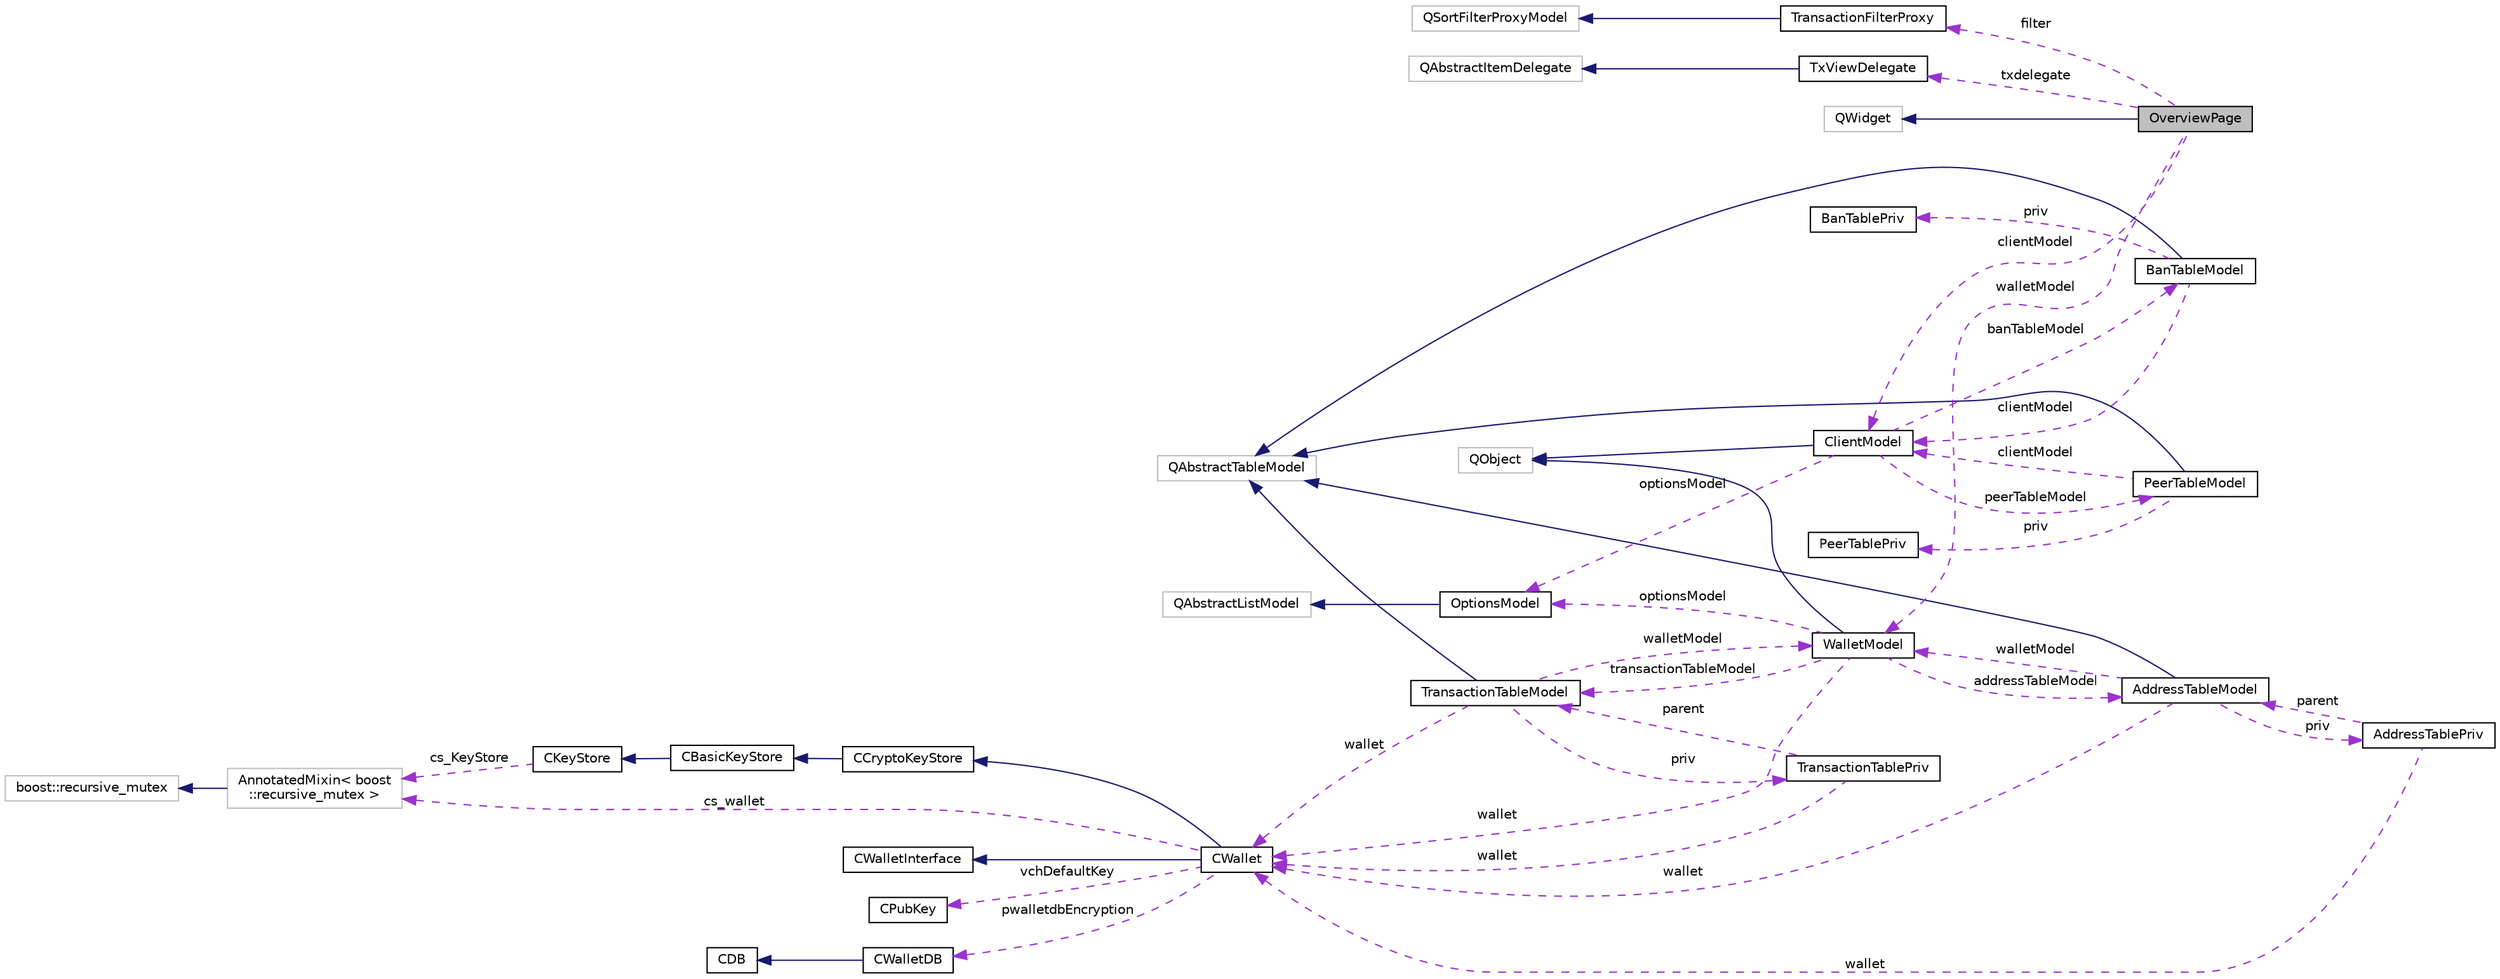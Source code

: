 digraph "OverviewPage"
{
  edge [fontname="Helvetica",fontsize="10",labelfontname="Helvetica",labelfontsize="10"];
  node [fontname="Helvetica",fontsize="10",shape=record];
  rankdir="LR";
  Node2 [label="OverviewPage",height=0.2,width=0.4,color="black", fillcolor="grey75", style="filled", fontcolor="black"];
  Node3 -> Node2 [dir="back",color="midnightblue",fontsize="10",style="solid",fontname="Helvetica"];
  Node3 [label="QWidget",height=0.2,width=0.4,color="grey75", fillcolor="white", style="filled"];
  Node4 -> Node2 [dir="back",color="darkorchid3",fontsize="10",style="dashed",label=" filter" ,fontname="Helvetica"];
  Node4 [label="TransactionFilterProxy",height=0.2,width=0.4,color="black", fillcolor="white", style="filled",URL="$class_transaction_filter_proxy.html",tooltip="Filter the transaction list according to pre-specified rules. "];
  Node5 -> Node4 [dir="back",color="midnightblue",fontsize="10",style="solid",fontname="Helvetica"];
  Node5 [label="QSortFilterProxyModel",height=0.2,width=0.4,color="grey75", fillcolor="white", style="filled"];
  Node6 -> Node2 [dir="back",color="darkorchid3",fontsize="10",style="dashed",label=" clientModel" ,fontname="Helvetica"];
  Node6 [label="ClientModel",height=0.2,width=0.4,color="black", fillcolor="white", style="filled",URL="$class_client_model.html",tooltip="Model for Ion network client. "];
  Node7 -> Node6 [dir="back",color="midnightblue",fontsize="10",style="solid",fontname="Helvetica"];
  Node7 [label="QObject",height=0.2,width=0.4,color="grey75", fillcolor="white", style="filled"];
  Node8 -> Node6 [dir="back",color="darkorchid3",fontsize="10",style="dashed",label=" peerTableModel" ,fontname="Helvetica"];
  Node8 [label="PeerTableModel",height=0.2,width=0.4,color="black", fillcolor="white", style="filled",URL="$class_peer_table_model.html",tooltip="Qt model providing information about connected peers, similar to the \"getpeerinfo\" RPC call..."];
  Node9 -> Node8 [dir="back",color="midnightblue",fontsize="10",style="solid",fontname="Helvetica"];
  Node9 [label="QAbstractTableModel",height=0.2,width=0.4,color="grey75", fillcolor="white", style="filled"];
  Node10 -> Node8 [dir="back",color="darkorchid3",fontsize="10",style="dashed",label=" priv" ,fontname="Helvetica"];
  Node10 [label="PeerTablePriv",height=0.2,width=0.4,color="black", fillcolor="white", style="filled",URL="$class_peer_table_priv.html"];
  Node6 -> Node8 [dir="back",color="darkorchid3",fontsize="10",style="dashed",label=" clientModel" ,fontname="Helvetica"];
  Node11 -> Node6 [dir="back",color="darkorchid3",fontsize="10",style="dashed",label=" banTableModel" ,fontname="Helvetica"];
  Node11 [label="BanTableModel",height=0.2,width=0.4,color="black", fillcolor="white", style="filled",URL="$class_ban_table_model.html",tooltip="Qt model providing information about connected peers, similar to the \"getpeerinfo\" RPC call..."];
  Node9 -> Node11 [dir="back",color="midnightblue",fontsize="10",style="solid",fontname="Helvetica"];
  Node12 -> Node11 [dir="back",color="darkorchid3",fontsize="10",style="dashed",label=" priv" ,fontname="Helvetica"];
  Node12 [label="BanTablePriv",height=0.2,width=0.4,color="black", fillcolor="white", style="filled",URL="$class_ban_table_priv.html"];
  Node6 -> Node11 [dir="back",color="darkorchid3",fontsize="10",style="dashed",label=" clientModel" ,fontname="Helvetica"];
  Node13 -> Node6 [dir="back",color="darkorchid3",fontsize="10",style="dashed",label=" optionsModel" ,fontname="Helvetica"];
  Node13 [label="OptionsModel",height=0.2,width=0.4,color="black", fillcolor="white", style="filled",URL="$class_options_model.html",tooltip="Interface from Qt to configuration data structure for Ion client. "];
  Node14 -> Node13 [dir="back",color="midnightblue",fontsize="10",style="solid",fontname="Helvetica"];
  Node14 [label="QAbstractListModel",height=0.2,width=0.4,color="grey75", fillcolor="white", style="filled"];
  Node15 -> Node2 [dir="back",color="darkorchid3",fontsize="10",style="dashed",label=" walletModel" ,fontname="Helvetica"];
  Node15 [label="WalletModel",height=0.2,width=0.4,color="black", fillcolor="white", style="filled",URL="$class_wallet_model.html",tooltip="Interface to Ion wallet from Qt view code. "];
  Node7 -> Node15 [dir="back",color="midnightblue",fontsize="10",style="solid",fontname="Helvetica"];
  Node16 -> Node15 [dir="back",color="darkorchid3",fontsize="10",style="dashed",label=" transactionTableModel" ,fontname="Helvetica"];
  Node16 [label="TransactionTableModel",height=0.2,width=0.4,color="black", fillcolor="white", style="filled",URL="$class_transaction_table_model.html",tooltip="UI model for the transaction table of a wallet. "];
  Node9 -> Node16 [dir="back",color="midnightblue",fontsize="10",style="solid",fontname="Helvetica"];
  Node17 -> Node16 [dir="back",color="darkorchid3",fontsize="10",style="dashed",label=" priv" ,fontname="Helvetica"];
  Node17 [label="TransactionTablePriv",height=0.2,width=0.4,color="black", fillcolor="white", style="filled",URL="$class_transaction_table_priv.html"];
  Node16 -> Node17 [dir="back",color="darkorchid3",fontsize="10",style="dashed",label=" parent" ,fontname="Helvetica"];
  Node18 -> Node17 [dir="back",color="darkorchid3",fontsize="10",style="dashed",label=" wallet" ,fontname="Helvetica"];
  Node18 [label="CWallet",height=0.2,width=0.4,color="black", fillcolor="white", style="filled",URL="$class_c_wallet.html",tooltip="A CWallet is an extension of a keystore, which also maintains a set of transactions and balances..."];
  Node19 -> Node18 [dir="back",color="midnightblue",fontsize="10",style="solid",fontname="Helvetica"];
  Node19 [label="CCryptoKeyStore",height=0.2,width=0.4,color="black", fillcolor="white", style="filled",URL="$class_c_crypto_key_store.html",tooltip="Keystore which keeps the private keys encrypted. "];
  Node20 -> Node19 [dir="back",color="midnightblue",fontsize="10",style="solid",fontname="Helvetica"];
  Node20 [label="CBasicKeyStore",height=0.2,width=0.4,color="black", fillcolor="white", style="filled",URL="$class_c_basic_key_store.html",tooltip="Basic key store, that keeps keys in an address->secret map. "];
  Node21 -> Node20 [dir="back",color="midnightblue",fontsize="10",style="solid",fontname="Helvetica"];
  Node21 [label="CKeyStore",height=0.2,width=0.4,color="black", fillcolor="white", style="filled",URL="$class_c_key_store.html",tooltip="A virtual base class for key stores. "];
  Node22 -> Node21 [dir="back",color="darkorchid3",fontsize="10",style="dashed",label=" cs_KeyStore" ,fontname="Helvetica"];
  Node22 [label="AnnotatedMixin\< boost\l::recursive_mutex \>",height=0.2,width=0.4,color="grey75", fillcolor="white", style="filled"];
  Node23 -> Node22 [dir="back",color="midnightblue",fontsize="10",style="solid",fontname="Helvetica"];
  Node23 [label="boost::recursive_mutex",height=0.2,width=0.4,color="grey75", fillcolor="white", style="filled"];
  Node24 -> Node18 [dir="back",color="midnightblue",fontsize="10",style="solid",fontname="Helvetica"];
  Node24 [label="CWalletInterface",height=0.2,width=0.4,color="black", fillcolor="white", style="filled",URL="$class_c_wallet_interface.html"];
  Node25 -> Node18 [dir="back",color="darkorchid3",fontsize="10",style="dashed",label=" vchDefaultKey" ,fontname="Helvetica"];
  Node25 [label="CPubKey",height=0.2,width=0.4,color="black", fillcolor="white", style="filled",URL="$class_c_pub_key.html",tooltip="An encapsulated public key. "];
  Node22 -> Node18 [dir="back",color="darkorchid3",fontsize="10",style="dashed",label=" cs_wallet" ,fontname="Helvetica"];
  Node26 -> Node18 [dir="back",color="darkorchid3",fontsize="10",style="dashed",label=" pwalletdbEncryption" ,fontname="Helvetica"];
  Node26 [label="CWalletDB",height=0.2,width=0.4,color="black", fillcolor="white", style="filled",URL="$class_c_wallet_d_b.html",tooltip="Access to the wallet database (wallet.dat) "];
  Node27 -> Node26 [dir="back",color="midnightblue",fontsize="10",style="solid",fontname="Helvetica"];
  Node27 [label="CDB",height=0.2,width=0.4,color="black", fillcolor="white", style="filled",URL="$class_c_d_b.html",tooltip="RAII class that provides access to a Berkeley database. "];
  Node15 -> Node16 [dir="back",color="darkorchid3",fontsize="10",style="dashed",label=" walletModel" ,fontname="Helvetica"];
  Node18 -> Node16 [dir="back",color="darkorchid3",fontsize="10",style="dashed",label=" wallet" ,fontname="Helvetica"];
  Node28 -> Node15 [dir="back",color="darkorchid3",fontsize="10",style="dashed",label=" addressTableModel" ,fontname="Helvetica"];
  Node28 [label="AddressTableModel",height=0.2,width=0.4,color="black", fillcolor="white", style="filled",URL="$class_address_table_model.html",tooltip="Qt model of the address book in the core. "];
  Node9 -> Node28 [dir="back",color="midnightblue",fontsize="10",style="solid",fontname="Helvetica"];
  Node29 -> Node28 [dir="back",color="darkorchid3",fontsize="10",style="dashed",label=" priv" ,fontname="Helvetica"];
  Node29 [label="AddressTablePriv",height=0.2,width=0.4,color="black", fillcolor="white", style="filled",URL="$class_address_table_priv.html"];
  Node28 -> Node29 [dir="back",color="darkorchid3",fontsize="10",style="dashed",label=" parent" ,fontname="Helvetica"];
  Node18 -> Node29 [dir="back",color="darkorchid3",fontsize="10",style="dashed",label=" wallet" ,fontname="Helvetica"];
  Node15 -> Node28 [dir="back",color="darkorchid3",fontsize="10",style="dashed",label=" walletModel" ,fontname="Helvetica"];
  Node18 -> Node28 [dir="back",color="darkorchid3",fontsize="10",style="dashed",label=" wallet" ,fontname="Helvetica"];
  Node13 -> Node15 [dir="back",color="darkorchid3",fontsize="10",style="dashed",label=" optionsModel" ,fontname="Helvetica"];
  Node18 -> Node15 [dir="back",color="darkorchid3",fontsize="10",style="dashed",label=" wallet" ,fontname="Helvetica"];
  Node30 -> Node2 [dir="back",color="darkorchid3",fontsize="10",style="dashed",label=" txdelegate" ,fontname="Helvetica"];
  Node30 [label="TxViewDelegate",height=0.2,width=0.4,color="black", fillcolor="white", style="filled",URL="$class_tx_view_delegate.html"];
  Node31 -> Node30 [dir="back",color="midnightblue",fontsize="10",style="solid",fontname="Helvetica"];
  Node31 [label="QAbstractItemDelegate",height=0.2,width=0.4,color="grey75", fillcolor="white", style="filled"];
}
